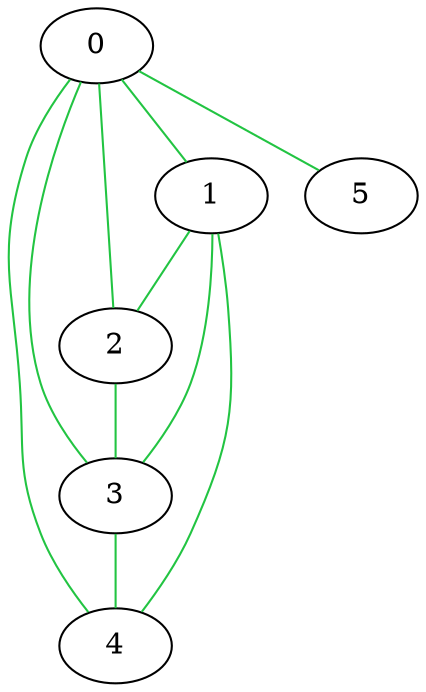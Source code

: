 graph G {
  0 -- 1 [color="#22c442"];
  0 -- 2 [color="#22c442"];
  0 -- 3 [color="#22c442"];
  0 -- 4 [color="#22c442"];
  0 -- 5 [color="#22c442"];
  1 -- 2 [color="#22c442"];
  1 -- 3 [color="#22c442"];
  1 -- 4 [color="#22c442"];
  2 -- 3 [color="#22c442"];
  3 -- 4 [color="#22c442"];
}
